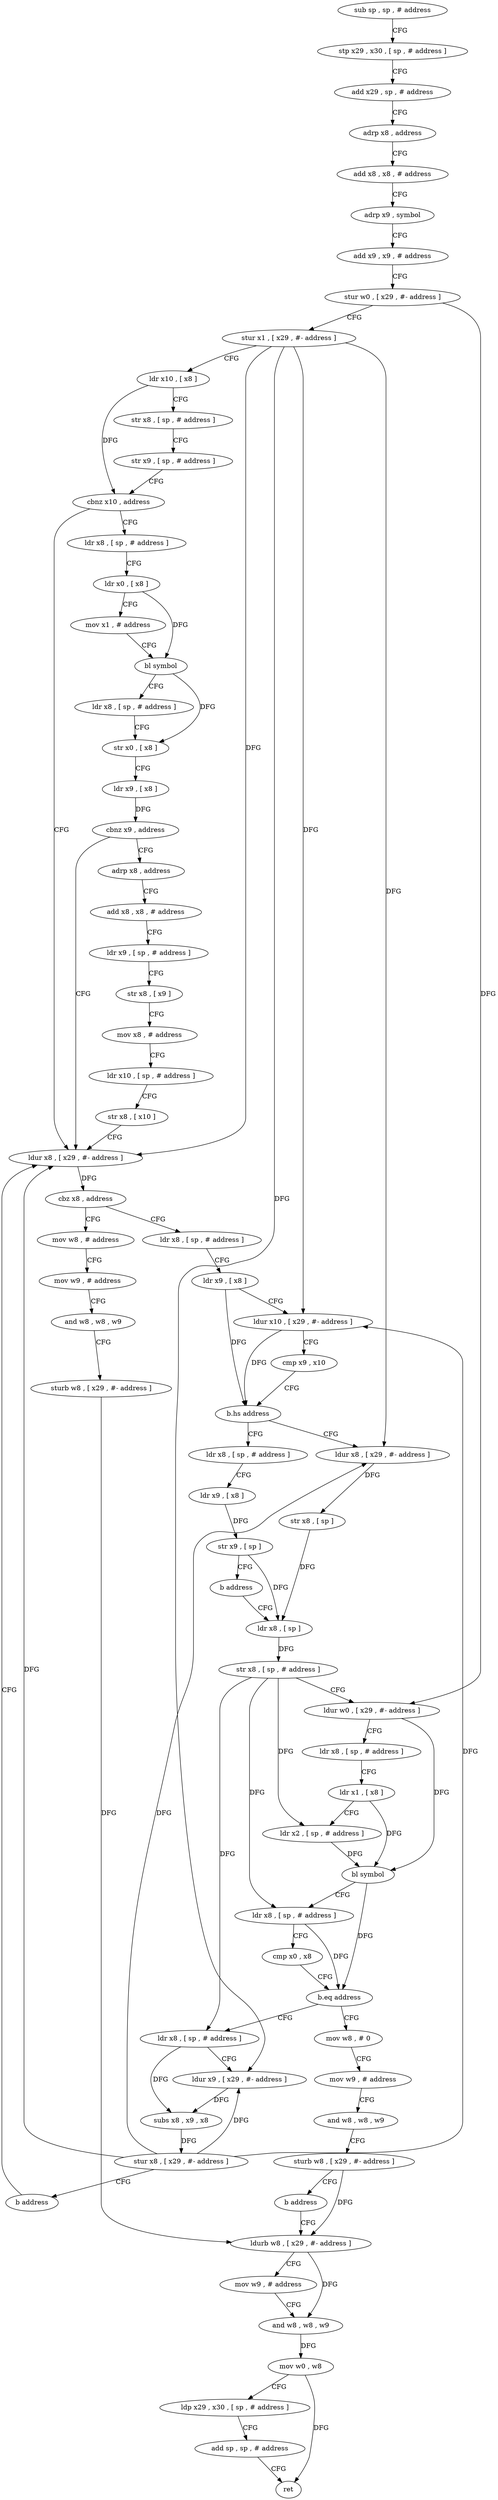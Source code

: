 digraph "func" {
"4245704" [label = "sub sp , sp , # address" ]
"4245708" [label = "stp x29 , x30 , [ sp , # address ]" ]
"4245712" [label = "add x29 , sp , # address" ]
"4245716" [label = "adrp x8 , address" ]
"4245720" [label = "add x8 , x8 , # address" ]
"4245724" [label = "adrp x9 , symbol" ]
"4245728" [label = "add x9 , x9 , # address" ]
"4245732" [label = "stur w0 , [ x29 , #- address ]" ]
"4245736" [label = "stur x1 , [ x29 , #- address ]" ]
"4245740" [label = "ldr x10 , [ x8 ]" ]
"4245744" [label = "str x8 , [ sp , # address ]" ]
"4245748" [label = "str x9 , [ sp , # address ]" ]
"4245752" [label = "cbnz x10 , address" ]
"4245816" [label = "ldur x8 , [ x29 , #- address ]" ]
"4245756" [label = "ldr x8 , [ sp , # address ]" ]
"4245820" [label = "cbz x8 , address" ]
"4245948" [label = "mov w8 , # address" ]
"4245824" [label = "ldr x8 , [ sp , # address ]" ]
"4245760" [label = "ldr x0 , [ x8 ]" ]
"4245764" [label = "mov x1 , # address" ]
"4245768" [label = "bl symbol" ]
"4245772" [label = "ldr x8 , [ sp , # address ]" ]
"4245776" [label = "str x0 , [ x8 ]" ]
"4245780" [label = "ldr x9 , [ x8 ]" ]
"4245784" [label = "cbnz x9 , address" ]
"4245788" [label = "adrp x8 , address" ]
"4245952" [label = "mov w9 , # address" ]
"4245956" [label = "and w8 , w8 , w9" ]
"4245960" [label = "sturb w8 , [ x29 , #- address ]" ]
"4245964" [label = "ldurb w8 , [ x29 , #- address ]" ]
"4245828" [label = "ldr x9 , [ x8 ]" ]
"4245832" [label = "ldur x10 , [ x29 , #- address ]" ]
"4245836" [label = "cmp x9 , x10" ]
"4245840" [label = "b.hs address" ]
"4245860" [label = "ldur x8 , [ x29 , #- address ]" ]
"4245844" [label = "ldr x8 , [ sp , # address ]" ]
"4245792" [label = "add x8 , x8 , # address" ]
"4245796" [label = "ldr x9 , [ sp , # address ]" ]
"4245800" [label = "str x8 , [ x9 ]" ]
"4245804" [label = "mov x8 , # address" ]
"4245808" [label = "ldr x10 , [ sp , # address ]" ]
"4245812" [label = "str x8 , [ x10 ]" ]
"4245864" [label = "str x8 , [ sp ]" ]
"4245868" [label = "ldr x8 , [ sp ]" ]
"4245848" [label = "ldr x9 , [ x8 ]" ]
"4245852" [label = "str x9 , [ sp ]" ]
"4245856" [label = "b address" ]
"4245928" [label = "ldr x8 , [ sp , # address ]" ]
"4245932" [label = "ldur x9 , [ x29 , #- address ]" ]
"4245936" [label = "subs x8 , x9 , x8" ]
"4245940" [label = "stur x8 , [ x29 , #- address ]" ]
"4245944" [label = "b address" ]
"4245908" [label = "mov w8 , # 0" ]
"4245912" [label = "mov w9 , # address" ]
"4245916" [label = "and w8 , w8 , w9" ]
"4245920" [label = "sturb w8 , [ x29 , #- address ]" ]
"4245924" [label = "b address" ]
"4245872" [label = "str x8 , [ sp , # address ]" ]
"4245876" [label = "ldur w0 , [ x29 , #- address ]" ]
"4245880" [label = "ldr x8 , [ sp , # address ]" ]
"4245884" [label = "ldr x1 , [ x8 ]" ]
"4245888" [label = "ldr x2 , [ sp , # address ]" ]
"4245892" [label = "bl symbol" ]
"4245896" [label = "ldr x8 , [ sp , # address ]" ]
"4245900" [label = "cmp x0 , x8" ]
"4245904" [label = "b.eq address" ]
"4245968" [label = "mov w9 , # address" ]
"4245972" [label = "and w8 , w8 , w9" ]
"4245976" [label = "mov w0 , w8" ]
"4245980" [label = "ldp x29 , x30 , [ sp , # address ]" ]
"4245984" [label = "add sp , sp , # address" ]
"4245988" [label = "ret" ]
"4245704" -> "4245708" [ label = "CFG" ]
"4245708" -> "4245712" [ label = "CFG" ]
"4245712" -> "4245716" [ label = "CFG" ]
"4245716" -> "4245720" [ label = "CFG" ]
"4245720" -> "4245724" [ label = "CFG" ]
"4245724" -> "4245728" [ label = "CFG" ]
"4245728" -> "4245732" [ label = "CFG" ]
"4245732" -> "4245736" [ label = "CFG" ]
"4245732" -> "4245876" [ label = "DFG" ]
"4245736" -> "4245740" [ label = "CFG" ]
"4245736" -> "4245816" [ label = "DFG" ]
"4245736" -> "4245832" [ label = "DFG" ]
"4245736" -> "4245860" [ label = "DFG" ]
"4245736" -> "4245932" [ label = "DFG" ]
"4245740" -> "4245744" [ label = "CFG" ]
"4245740" -> "4245752" [ label = "DFG" ]
"4245744" -> "4245748" [ label = "CFG" ]
"4245748" -> "4245752" [ label = "CFG" ]
"4245752" -> "4245816" [ label = "CFG" ]
"4245752" -> "4245756" [ label = "CFG" ]
"4245816" -> "4245820" [ label = "DFG" ]
"4245756" -> "4245760" [ label = "CFG" ]
"4245820" -> "4245948" [ label = "CFG" ]
"4245820" -> "4245824" [ label = "CFG" ]
"4245948" -> "4245952" [ label = "CFG" ]
"4245824" -> "4245828" [ label = "CFG" ]
"4245760" -> "4245764" [ label = "CFG" ]
"4245760" -> "4245768" [ label = "DFG" ]
"4245764" -> "4245768" [ label = "CFG" ]
"4245768" -> "4245772" [ label = "CFG" ]
"4245768" -> "4245776" [ label = "DFG" ]
"4245772" -> "4245776" [ label = "CFG" ]
"4245776" -> "4245780" [ label = "CFG" ]
"4245780" -> "4245784" [ label = "DFG" ]
"4245784" -> "4245816" [ label = "CFG" ]
"4245784" -> "4245788" [ label = "CFG" ]
"4245788" -> "4245792" [ label = "CFG" ]
"4245952" -> "4245956" [ label = "CFG" ]
"4245956" -> "4245960" [ label = "CFG" ]
"4245960" -> "4245964" [ label = "DFG" ]
"4245964" -> "4245968" [ label = "CFG" ]
"4245964" -> "4245972" [ label = "DFG" ]
"4245828" -> "4245832" [ label = "CFG" ]
"4245828" -> "4245840" [ label = "DFG" ]
"4245832" -> "4245836" [ label = "CFG" ]
"4245832" -> "4245840" [ label = "DFG" ]
"4245836" -> "4245840" [ label = "CFG" ]
"4245840" -> "4245860" [ label = "CFG" ]
"4245840" -> "4245844" [ label = "CFG" ]
"4245860" -> "4245864" [ label = "DFG" ]
"4245844" -> "4245848" [ label = "CFG" ]
"4245792" -> "4245796" [ label = "CFG" ]
"4245796" -> "4245800" [ label = "CFG" ]
"4245800" -> "4245804" [ label = "CFG" ]
"4245804" -> "4245808" [ label = "CFG" ]
"4245808" -> "4245812" [ label = "CFG" ]
"4245812" -> "4245816" [ label = "CFG" ]
"4245864" -> "4245868" [ label = "DFG" ]
"4245868" -> "4245872" [ label = "DFG" ]
"4245848" -> "4245852" [ label = "DFG" ]
"4245852" -> "4245856" [ label = "CFG" ]
"4245852" -> "4245868" [ label = "DFG" ]
"4245856" -> "4245868" [ label = "CFG" ]
"4245928" -> "4245932" [ label = "CFG" ]
"4245928" -> "4245936" [ label = "DFG" ]
"4245932" -> "4245936" [ label = "DFG" ]
"4245936" -> "4245940" [ label = "DFG" ]
"4245940" -> "4245944" [ label = "CFG" ]
"4245940" -> "4245816" [ label = "DFG" ]
"4245940" -> "4245832" [ label = "DFG" ]
"4245940" -> "4245860" [ label = "DFG" ]
"4245940" -> "4245932" [ label = "DFG" ]
"4245944" -> "4245816" [ label = "CFG" ]
"4245908" -> "4245912" [ label = "CFG" ]
"4245912" -> "4245916" [ label = "CFG" ]
"4245916" -> "4245920" [ label = "CFG" ]
"4245920" -> "4245924" [ label = "CFG" ]
"4245920" -> "4245964" [ label = "DFG" ]
"4245924" -> "4245964" [ label = "CFG" ]
"4245872" -> "4245876" [ label = "CFG" ]
"4245872" -> "4245888" [ label = "DFG" ]
"4245872" -> "4245896" [ label = "DFG" ]
"4245872" -> "4245928" [ label = "DFG" ]
"4245876" -> "4245880" [ label = "CFG" ]
"4245876" -> "4245892" [ label = "DFG" ]
"4245880" -> "4245884" [ label = "CFG" ]
"4245884" -> "4245888" [ label = "CFG" ]
"4245884" -> "4245892" [ label = "DFG" ]
"4245888" -> "4245892" [ label = "DFG" ]
"4245892" -> "4245896" [ label = "CFG" ]
"4245892" -> "4245904" [ label = "DFG" ]
"4245896" -> "4245900" [ label = "CFG" ]
"4245896" -> "4245904" [ label = "DFG" ]
"4245900" -> "4245904" [ label = "CFG" ]
"4245904" -> "4245928" [ label = "CFG" ]
"4245904" -> "4245908" [ label = "CFG" ]
"4245968" -> "4245972" [ label = "CFG" ]
"4245972" -> "4245976" [ label = "DFG" ]
"4245976" -> "4245980" [ label = "CFG" ]
"4245976" -> "4245988" [ label = "DFG" ]
"4245980" -> "4245984" [ label = "CFG" ]
"4245984" -> "4245988" [ label = "CFG" ]
}

